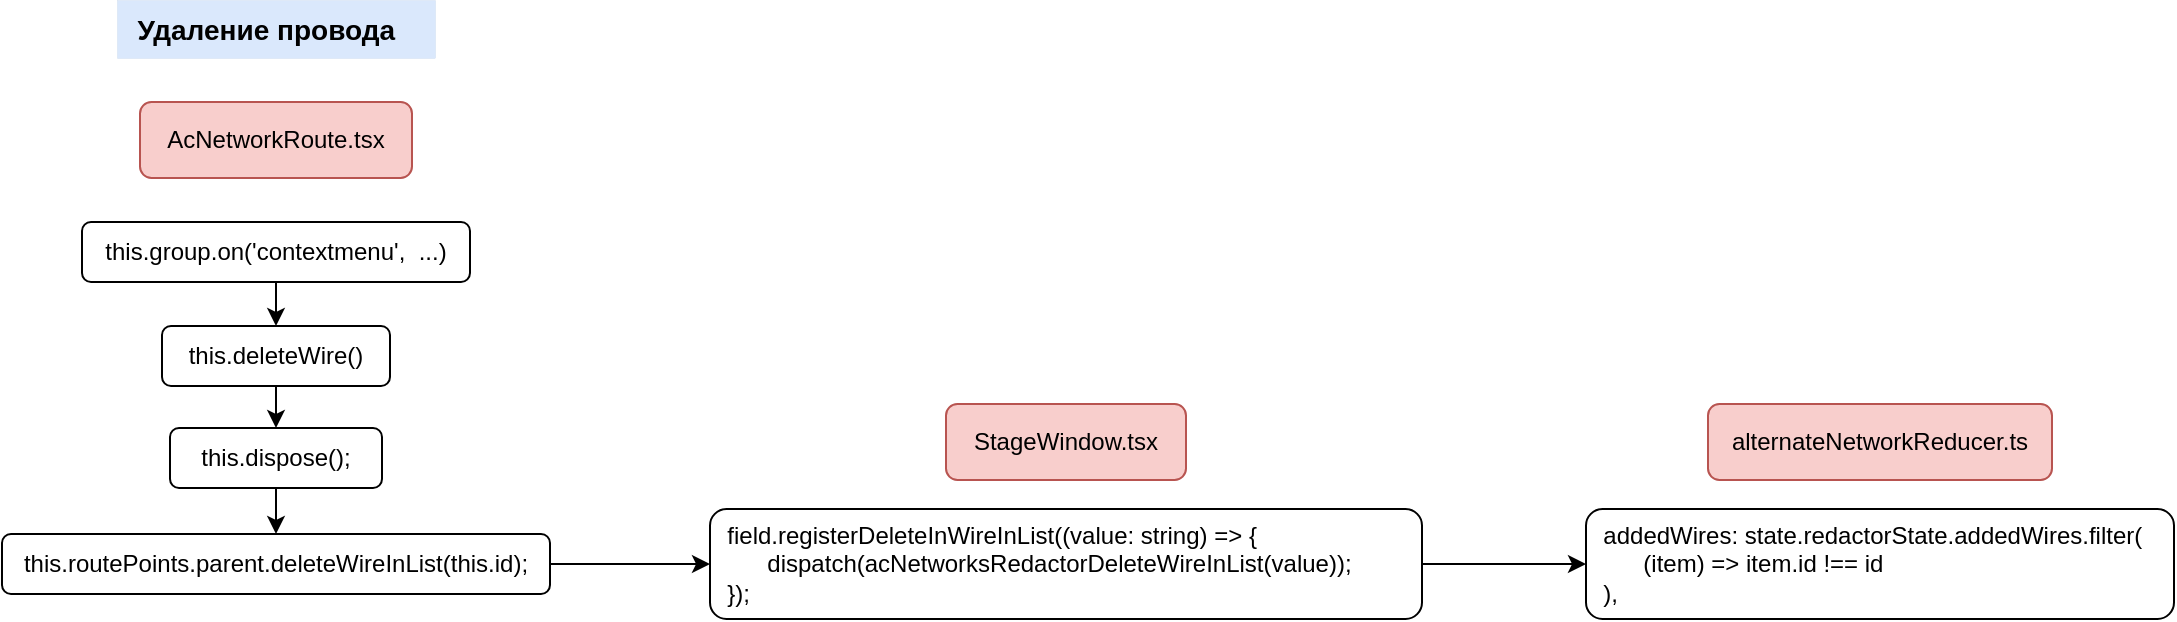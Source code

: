<mxfile version="22.1.18" type="github">
  <diagram name="Провода" id="9ix1DV9uNshWTJQ2-RFP">
    <mxGraphModel dx="2593" dy="1344" grid="0" gridSize="10" guides="1" tooltips="1" connect="1" arrows="1" fold="1" page="0" pageScale="1" pageWidth="827" pageHeight="1169" math="0" shadow="0">
      <root>
        <mxCell id="0" />
        <mxCell id="1" parent="0" />
        <mxCell id="2_Owt2D0Y6Xb2MZBWKSP-2" value="StageWindow.tsx" style="rounded=1;whiteSpace=wrap;html=1;glass=0;fillColor=#f8cecc;strokeColor=#b85450;" vertex="1" parent="1">
          <mxGeometry x="-145" y="-13" width="120" height="38" as="geometry" />
        </mxCell>
        <mxCell id="2_Owt2D0Y6Xb2MZBWKSP-20" value="AcNetworkRoute.tsx" style="rounded=1;whiteSpace=wrap;html=1;glass=0;fillColor=#f8cecc;strokeColor=#b85450;" vertex="1" parent="1">
          <mxGeometry x="-548" y="-164" width="136" height="38" as="geometry" />
        </mxCell>
        <mxCell id="2_Owt2D0Y6Xb2MZBWKSP-21" style="edgeStyle=orthogonalEdgeStyle;rounded=0;orthogonalLoop=1;jettySize=auto;html=1;entryX=0.5;entryY=0;entryDx=0;entryDy=0;" edge="1" parent="1" source="2_Owt2D0Y6Xb2MZBWKSP-22" target="2_Owt2D0Y6Xb2MZBWKSP-24">
          <mxGeometry relative="1" as="geometry" />
        </mxCell>
        <mxCell id="2_Owt2D0Y6Xb2MZBWKSP-22" value="this.group.on(&#39;contextmenu&#39;,&amp;nbsp; ...)" style="rounded=1;whiteSpace=wrap;html=1;" vertex="1" parent="1">
          <mxGeometry x="-577" y="-104" width="194" height="30" as="geometry" />
        </mxCell>
        <mxCell id="2_Owt2D0Y6Xb2MZBWKSP-23" style="edgeStyle=orthogonalEdgeStyle;rounded=0;orthogonalLoop=1;jettySize=auto;html=1;" edge="1" parent="1" source="2_Owt2D0Y6Xb2MZBWKSP-24" target="2_Owt2D0Y6Xb2MZBWKSP-26">
          <mxGeometry relative="1" as="geometry" />
        </mxCell>
        <mxCell id="2_Owt2D0Y6Xb2MZBWKSP-24" value="this.deleteWire()" style="rounded=1;whiteSpace=wrap;html=1;" vertex="1" parent="1">
          <mxGeometry x="-537" y="-52" width="114" height="30" as="geometry" />
        </mxCell>
        <mxCell id="2_Owt2D0Y6Xb2MZBWKSP-30" style="edgeStyle=orthogonalEdgeStyle;rounded=0;orthogonalLoop=1;jettySize=auto;html=1;entryX=0.5;entryY=0;entryDx=0;entryDy=0;" edge="1" parent="1" source="2_Owt2D0Y6Xb2MZBWKSP-26" target="2_Owt2D0Y6Xb2MZBWKSP-29">
          <mxGeometry relative="1" as="geometry" />
        </mxCell>
        <mxCell id="2_Owt2D0Y6Xb2MZBWKSP-26" value="this.dispose();" style="rounded=1;whiteSpace=wrap;html=1;" vertex="1" parent="1">
          <mxGeometry x="-533" y="-1" width="106" height="30" as="geometry" />
        </mxCell>
        <mxCell id="2_Owt2D0Y6Xb2MZBWKSP-28" value="&lt;b&gt;&lt;font style=&quot;font-size: 14px;&quot;&gt;&amp;nbsp; Удаление провода&lt;/font&gt;&lt;/b&gt;" style="text;html=1;align=left;verticalAlign=middle;resizable=0;points=[];autosize=1;strokeColor=#6c8ebf;fillColor=#dae8fc;strokeWidth=0;fontSize=10;" vertex="1" parent="1">
          <mxGeometry x="-559.5" y="-215" width="159" height="29" as="geometry" />
        </mxCell>
        <mxCell id="2_Owt2D0Y6Xb2MZBWKSP-32" style="edgeStyle=orthogonalEdgeStyle;rounded=0;orthogonalLoop=1;jettySize=auto;html=1;entryX=0;entryY=0.5;entryDx=0;entryDy=0;" edge="1" parent="1" source="2_Owt2D0Y6Xb2MZBWKSP-29" target="2_Owt2D0Y6Xb2MZBWKSP-31">
          <mxGeometry relative="1" as="geometry" />
        </mxCell>
        <mxCell id="2_Owt2D0Y6Xb2MZBWKSP-29" value="this.routePoints.parent.deleteWireInList(this.id);" style="rounded=1;whiteSpace=wrap;html=1;" vertex="1" parent="1">
          <mxGeometry x="-617" y="52" width="274" height="30" as="geometry" />
        </mxCell>
        <mxCell id="2_Owt2D0Y6Xb2MZBWKSP-35" style="edgeStyle=orthogonalEdgeStyle;rounded=0;orthogonalLoop=1;jettySize=auto;html=1;entryX=0;entryY=0.5;entryDx=0;entryDy=0;" edge="1" parent="1" source="2_Owt2D0Y6Xb2MZBWKSP-31" target="2_Owt2D0Y6Xb2MZBWKSP-34">
          <mxGeometry relative="1" as="geometry" />
        </mxCell>
        <mxCell id="2_Owt2D0Y6Xb2MZBWKSP-31" value="&amp;nbsp; field.registerDeleteInWireInList((value: string) =&amp;gt; { &lt;span style=&quot;white-space: pre;&quot;&gt;&#x9;&lt;/span&gt;dispatch(acNetworksRedactorDeleteWireInList(value)); &lt;br&gt;&amp;nbsp; });" style="rounded=1;whiteSpace=wrap;html=1;align=left;" vertex="1" parent="1">
          <mxGeometry x="-263" y="39.5" width="356" height="55" as="geometry" />
        </mxCell>
        <mxCell id="2_Owt2D0Y6Xb2MZBWKSP-33" value="alternateNetworkReducer.ts" style="rounded=1;whiteSpace=wrap;html=1;glass=0;fillColor=#f8cecc;strokeColor=#b85450;" vertex="1" parent="1">
          <mxGeometry x="236" y="-13" width="172" height="38" as="geometry" />
        </mxCell>
        <mxCell id="2_Owt2D0Y6Xb2MZBWKSP-34" value="&amp;nbsp; addedWires: state.redactorState.addedWires.filter(&lt;br&gt;&lt;span style=&quot;white-space: pre;&quot;&gt;&#x9;&lt;/span&gt;(item) =&amp;gt; item.id !== id&lt;br&gt;&amp;nbsp; )," style="rounded=1;whiteSpace=wrap;html=1;align=left;" vertex="1" parent="1">
          <mxGeometry x="175" y="39.5" width="294" height="55" as="geometry" />
        </mxCell>
      </root>
    </mxGraphModel>
  </diagram>
</mxfile>
